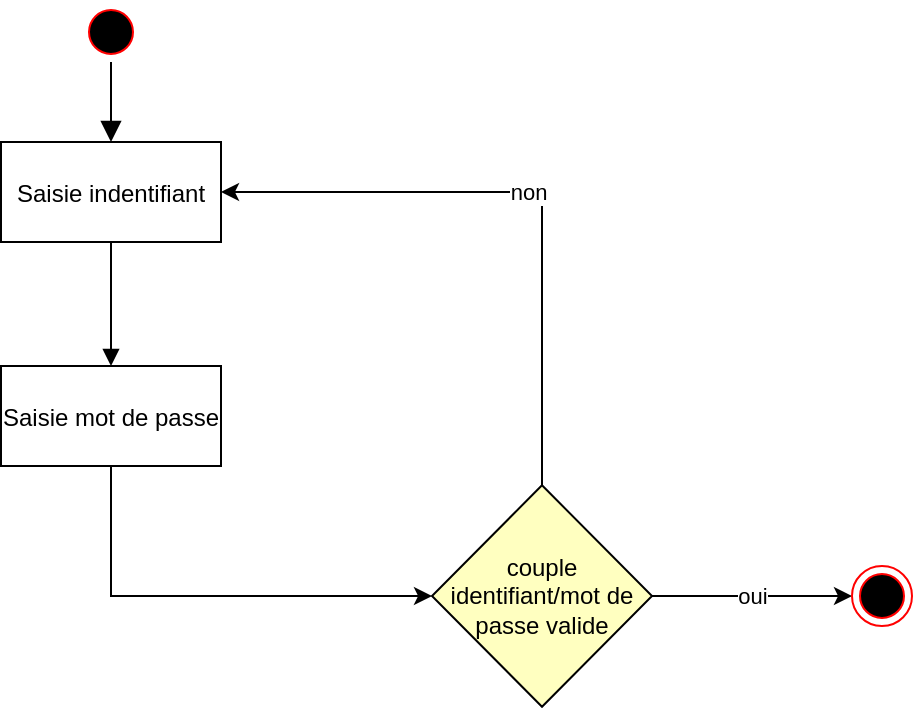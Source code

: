 <mxfile version="13.7.9" type="device"><diagram name="Page-1" id="e7e014a7-5840-1c2e-5031-d8a46d1fe8dd"><mxGraphModel dx="1086" dy="806" grid="1" gridSize="10" guides="1" tooltips="1" connect="1" arrows="1" fold="1" page="1" pageScale="1" pageWidth="1169" pageHeight="826" background="#ffffff" math="0" shadow="0"><root><mxCell id="0"/><mxCell id="1" parent="0"/><mxCell id="UD9zhraPYJoLendP_A7f-50" value="" style="ellipse;shape=startState;fillColor=#000000;strokeColor=#ff0000;" parent="1" vertex="1"><mxGeometry x="274.5" y="178" width="30" height="30" as="geometry"/></mxCell><mxCell id="UD9zhraPYJoLendP_A7f-51" value="" style="edgeStyle=elbowEdgeStyle;elbow=horizontal;verticalAlign=bottom;endArrow=block;endSize=8;endFill=1;rounded=0" parent="1" source="UD9zhraPYJoLendP_A7f-50" target="UD9zhraPYJoLendP_A7f-52" edge="1"><mxGeometry x="110" y="50" as="geometry"><mxPoint x="125" y="120" as="targetPoint"/></mxGeometry></mxCell><mxCell id="UD9zhraPYJoLendP_A7f-82" style="edgeStyle=orthogonalEdgeStyle;rounded=0;orthogonalLoop=1;jettySize=auto;html=1;strokeColor=#000000;endArrow=block;endFill=1;" parent="1" source="UD9zhraPYJoLendP_A7f-52" target="FlTSjSNIx4wWshFWz1p3-2" edge="1"><mxGeometry relative="1" as="geometry"><mxPoint x="289.6" y="358" as="targetPoint"/></mxGeometry></mxCell><mxCell id="UD9zhraPYJoLendP_A7f-52" value="Saisie indentifiant" style="" parent="1" vertex="1"><mxGeometry x="234.5" y="248" width="110" height="50" as="geometry"/></mxCell><mxCell id="FlTSjSNIx4wWshFWz1p3-4" style="edgeStyle=orthogonalEdgeStyle;rounded=0;orthogonalLoop=1;jettySize=auto;html=1;" parent="1" source="FlTSjSNIx4wWshFWz1p3-2" target="FlTSjSNIx4wWshFWz1p3-6" edge="1"><mxGeometry relative="1" as="geometry"><mxPoint x="289.5" y="450" as="targetPoint"/><Array as="points"><mxPoint x="290" y="475"/></Array></mxGeometry></mxCell><mxCell id="FlTSjSNIx4wWshFWz1p3-2" value="Saisie mot de passe" style="" parent="1" vertex="1"><mxGeometry x="234.5" y="360" width="110" height="50" as="geometry"/></mxCell><mxCell id="FlTSjSNIx4wWshFWz1p3-10" value="non" style="edgeStyle=orthogonalEdgeStyle;rounded=0;orthogonalLoop=1;jettySize=auto;html=1;" parent="1" source="FlTSjSNIx4wWshFWz1p3-6" target="UD9zhraPYJoLendP_A7f-52" edge="1"><mxGeometry relative="1" as="geometry"><Array as="points"><mxPoint x="505" y="273"/></Array></mxGeometry></mxCell><mxCell id="FlTSjSNIx4wWshFWz1p3-11" value="oui" style="rounded=0;orthogonalLoop=1;jettySize=auto;html=1;" parent="1" source="FlTSjSNIx4wWshFWz1p3-6" target="FlTSjSNIx4wWshFWz1p3-14" edge="1"><mxGeometry relative="1" as="geometry"><mxPoint x="640" y="475.005" as="targetPoint"/></mxGeometry></mxCell><mxCell id="FlTSjSNIx4wWshFWz1p3-6" value="couple identifiant/mot de passe valide" style="rhombus;whiteSpace=wrap;html=1;fillColor=#ffffc0;" parent="1" vertex="1"><mxGeometry x="450" y="419.63" width="110" height="110.75" as="geometry"/></mxCell><mxCell id="FlTSjSNIx4wWshFWz1p3-14" value="" style="ellipse;shape=endState;fillColor=#000000;strokeColor=#ff0000" parent="1" vertex="1"><mxGeometry x="660" y="460.01" width="30" height="30" as="geometry"/></mxCell></root></mxGraphModel></diagram></mxfile>